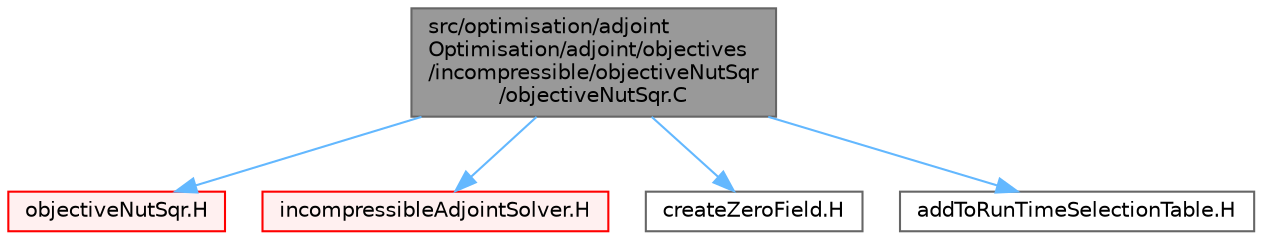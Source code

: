 digraph "src/optimisation/adjointOptimisation/adjoint/objectives/incompressible/objectiveNutSqr/objectiveNutSqr.C"
{
 // LATEX_PDF_SIZE
  bgcolor="transparent";
  edge [fontname=Helvetica,fontsize=10,labelfontname=Helvetica,labelfontsize=10];
  node [fontname=Helvetica,fontsize=10,shape=box,height=0.2,width=0.4];
  Node1 [id="Node000001",label="src/optimisation/adjoint\lOptimisation/adjoint/objectives\l/incompressible/objectiveNutSqr\l/objectiveNutSqr.C",height=0.2,width=0.4,color="gray40", fillcolor="grey60", style="filled", fontcolor="black",tooltip=" "];
  Node1 -> Node2 [id="edge1_Node000001_Node000002",color="steelblue1",style="solid",tooltip=" "];
  Node2 [id="Node000002",label="objectiveNutSqr.H",height=0.2,width=0.4,color="red", fillcolor="#FFF0F0", style="filled",URL="$objectiveNutSqr_8H.html",tooltip=" "];
  Node1 -> Node495 [id="edge2_Node000001_Node000495",color="steelblue1",style="solid",tooltip=" "];
  Node495 [id="Node000495",label="incompressibleAdjointSolver.H",height=0.2,width=0.4,color="red", fillcolor="#FFF0F0", style="filled",URL="$incompressibleAdjointSolver_8H.html",tooltip=" "];
  Node1 -> Node493 [id="edge3_Node000001_Node000493",color="steelblue1",style="solid",tooltip=" "];
  Node493 [id="Node000493",label="createZeroField.H",height=0.2,width=0.4,color="grey40", fillcolor="white", style="filled",URL="$createZeroField_8H.html",tooltip=" "];
  Node1 -> Node516 [id="edge4_Node000001_Node000516",color="steelblue1",style="solid",tooltip=" "];
  Node516 [id="Node000516",label="addToRunTimeSelectionTable.H",height=0.2,width=0.4,color="grey40", fillcolor="white", style="filled",URL="$addToRunTimeSelectionTable_8H.html",tooltip="Macros for easy insertion into run-time selection tables."];
}

